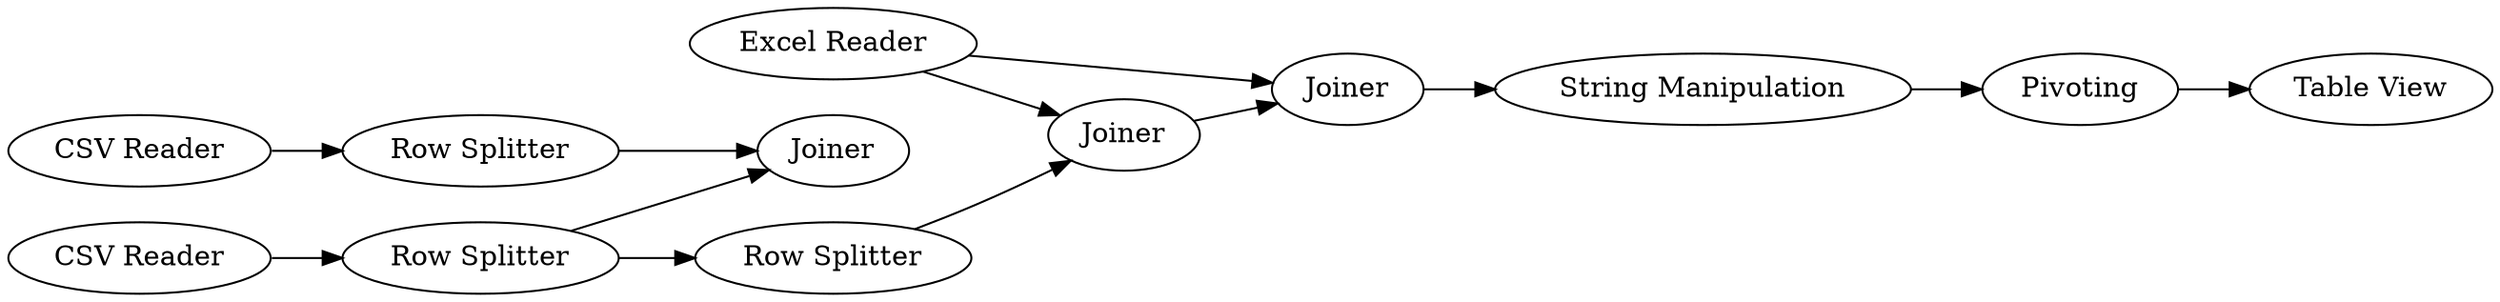 digraph {
	4 [label="Excel Reader"]
	23 [label="CSV Reader"]
	24 [label="CSV Reader"]
	25 [label="Row Splitter"]
	26 [label="Row Splitter"]
	27 [label="Row Splitter"]
	31 [label="String Manipulation"]
	32 [label=Pivoting]
	33 [label="Table View"]
	34 [label=Joiner]
	35 [label=Joiner]
	36 [label=Joiner]
	4 -> 34
	4 -> 35
	23 -> 26
	24 -> 25
	25 -> 36
	26 -> 27
	26 -> 36
	27 -> 34
	31 -> 32
	32 -> 33
	34 -> 35
	35 -> 31
	rankdir=LR
}

